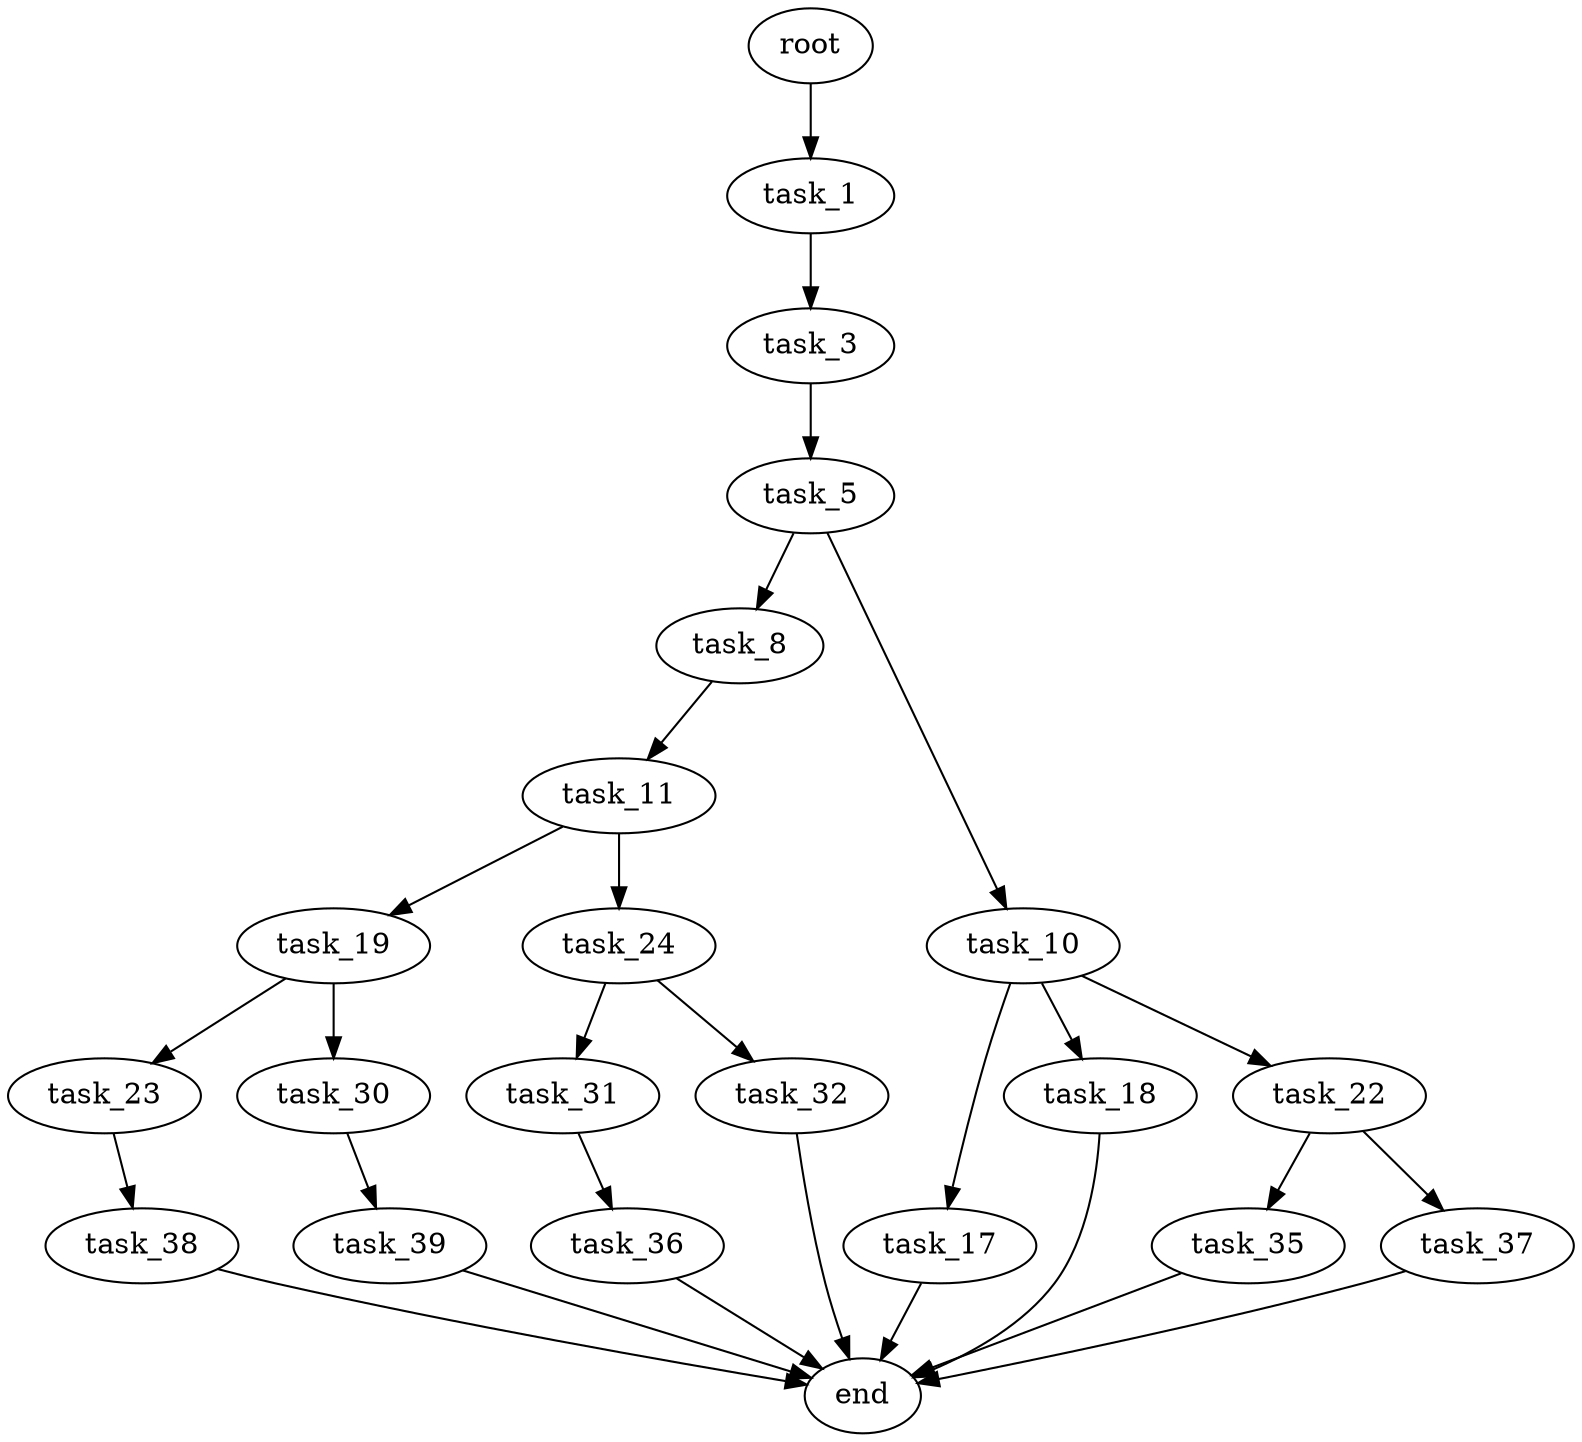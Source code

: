 digraph G {
  root [size="0.000000"];
  task_1 [size="204607424892.000000"];
  task_3 [size="143776461176.000000"];
  task_5 [size="767402124857.000000"];
  task_8 [size="48205405228.000000"];
  task_10 [size="13151816682.000000"];
  task_11 [size="37966909647.000000"];
  task_17 [size="6857041206.000000"];
  task_18 [size="154984894704.000000"];
  task_22 [size="1073741824000.000000"];
  task_19 [size="3443201345.000000"];
  task_24 [size="839769041456.000000"];
  end [size="0.000000"];
  task_23 [size="30011435755.000000"];
  task_30 [size="549755813888.000000"];
  task_35 [size="28991029248.000000"];
  task_37 [size="28991029248.000000"];
  task_38 [size="39474923584.000000"];
  task_31 [size="549755813888.000000"];
  task_32 [size="72319927202.000000"];
  task_39 [size="628327167208.000000"];
  task_36 [size="15115032594.000000"];

  root -> task_1 [size="1.000000"];
  task_1 -> task_3 [size="134217728.000000"];
  task_3 -> task_5 [size="209715200.000000"];
  task_5 -> task_8 [size="679477248.000000"];
  task_5 -> task_10 [size="679477248.000000"];
  task_8 -> task_11 [size="75497472.000000"];
  task_10 -> task_17 [size="536870912.000000"];
  task_10 -> task_18 [size="536870912.000000"];
  task_10 -> task_22 [size="536870912.000000"];
  task_11 -> task_19 [size="838860800.000000"];
  task_11 -> task_24 [size="838860800.000000"];
  task_17 -> end [size="1.000000"];
  task_18 -> end [size="1.000000"];
  task_22 -> task_35 [size="838860800.000000"];
  task_22 -> task_37 [size="838860800.000000"];
  task_19 -> task_23 [size="209715200.000000"];
  task_19 -> task_30 [size="209715200.000000"];
  task_24 -> task_31 [size="679477248.000000"];
  task_24 -> task_32 [size="679477248.000000"];
  task_23 -> task_38 [size="679477248.000000"];
  task_30 -> task_39 [size="536870912.000000"];
  task_35 -> end [size="1.000000"];
  task_37 -> end [size="1.000000"];
  task_38 -> end [size="1.000000"];
  task_31 -> task_36 [size="536870912.000000"];
  task_32 -> end [size="1.000000"];
  task_39 -> end [size="1.000000"];
  task_36 -> end [size="1.000000"];
}
